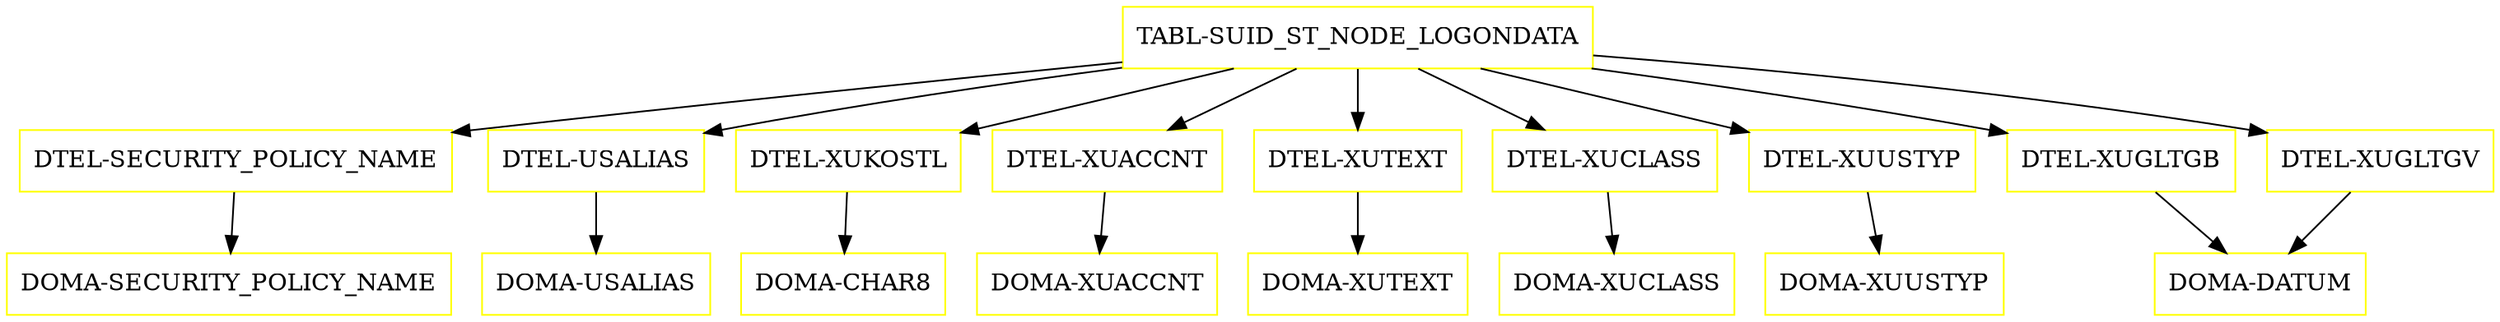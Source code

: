 digraph G {
  "TABL-SUID_ST_NODE_LOGONDATA" [shape=box,color=yellow];
  "DTEL-SECURITY_POLICY_NAME" [shape=box,color=yellow,URL="./DTEL_SECURITY_POLICY_NAME.html"];
  "DOMA-SECURITY_POLICY_NAME" [shape=box,color=yellow,URL="./DOMA_SECURITY_POLICY_NAME.html"];
  "DTEL-USALIAS" [shape=box,color=yellow,URL="./DTEL_USALIAS.html"];
  "DOMA-USALIAS" [shape=box,color=yellow,URL="./DOMA_USALIAS.html"];
  "DTEL-XUKOSTL" [shape=box,color=yellow,URL="./DTEL_XUKOSTL.html"];
  "DOMA-CHAR8" [shape=box,color=yellow,URL="./DOMA_CHAR8.html"];
  "DTEL-XUACCNT" [shape=box,color=yellow,URL="./DTEL_XUACCNT.html"];
  "DOMA-XUACCNT" [shape=box,color=yellow,URL="./DOMA_XUACCNT.html"];
  "DTEL-XUTEXT" [shape=box,color=yellow,URL="./DTEL_XUTEXT.html"];
  "DOMA-XUTEXT" [shape=box,color=yellow,URL="./DOMA_XUTEXT.html"];
  "DTEL-XUCLASS" [shape=box,color=yellow,URL="./DTEL_XUCLASS.html"];
  "DOMA-XUCLASS" [shape=box,color=yellow,URL="./DOMA_XUCLASS.html"];
  "DTEL-XUUSTYP" [shape=box,color=yellow,URL="./DTEL_XUUSTYP.html"];
  "DOMA-XUUSTYP" [shape=box,color=yellow,URL="./DOMA_XUUSTYP.html"];
  "DTEL-XUGLTGB" [shape=box,color=yellow,URL="./DTEL_XUGLTGB.html"];
  "DOMA-DATUM" [shape=box,color=yellow,URL="./DOMA_DATUM.html"];
  "DTEL-XUGLTGV" [shape=box,color=yellow,URL="./DTEL_XUGLTGV.html"];
  "TABL-SUID_ST_NODE_LOGONDATA" -> "DTEL-XUGLTGV";
  "TABL-SUID_ST_NODE_LOGONDATA" -> "DTEL-XUGLTGB";
  "TABL-SUID_ST_NODE_LOGONDATA" -> "DTEL-XUUSTYP";
  "TABL-SUID_ST_NODE_LOGONDATA" -> "DTEL-XUCLASS";
  "TABL-SUID_ST_NODE_LOGONDATA" -> "DTEL-XUTEXT";
  "TABL-SUID_ST_NODE_LOGONDATA" -> "DTEL-XUACCNT";
  "TABL-SUID_ST_NODE_LOGONDATA" -> "DTEL-XUKOSTL";
  "TABL-SUID_ST_NODE_LOGONDATA" -> "DTEL-USALIAS";
  "TABL-SUID_ST_NODE_LOGONDATA" -> "DTEL-SECURITY_POLICY_NAME";
  "DTEL-SECURITY_POLICY_NAME" -> "DOMA-SECURITY_POLICY_NAME";
  "DTEL-USALIAS" -> "DOMA-USALIAS";
  "DTEL-XUKOSTL" -> "DOMA-CHAR8";
  "DTEL-XUACCNT" -> "DOMA-XUACCNT";
  "DTEL-XUTEXT" -> "DOMA-XUTEXT";
  "DTEL-XUCLASS" -> "DOMA-XUCLASS";
  "DTEL-XUUSTYP" -> "DOMA-XUUSTYP";
  "DTEL-XUGLTGB" -> "DOMA-DATUM";
  "DTEL-XUGLTGV" -> "DOMA-DATUM";
}
